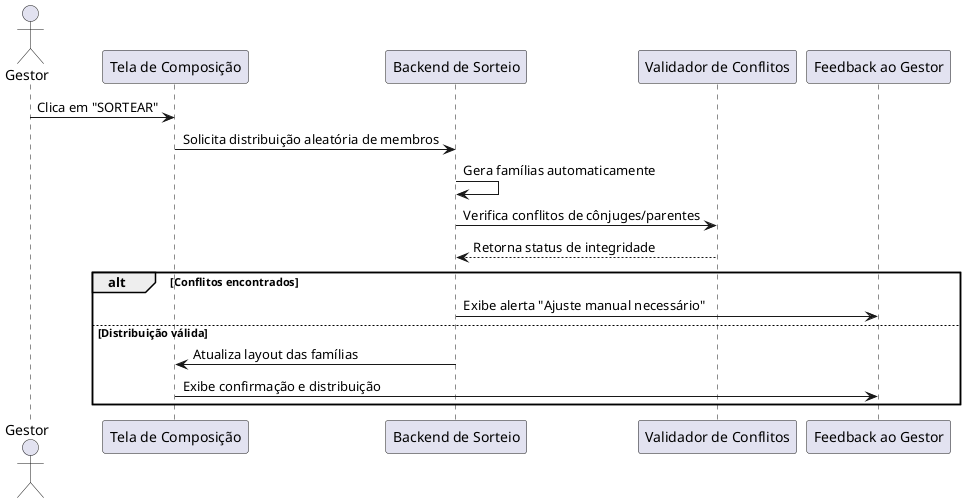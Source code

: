 @startuml name "Sorteio Automático de Famílias"
actor Gestor
participant "Tela de Composição" as Composicao
participant "Backend de Sorteio" as Sorteio
participant "Validador de Conflitos" as Validador
participant "Feedback ao Gestor" as Feedback

Gestor -> Composicao : Clica em "SORTEAR"

Composicao -> Sorteio : Solicita distribuição aleatória de membros
Sorteio -> Sorteio : Gera famílias automaticamente
Sorteio -> Validador : Verifica conflitos de cônjuges/parentes
Validador --> Sorteio : Retorna status de integridade

alt Conflitos encontrados
    Sorteio -> Feedback : Exibe alerta "Ajuste manual necessário"
else Distribuição válida
    Sorteio -> Composicao : Atualiza layout das famílias
    Composicao -> Feedback : Exibe confirmação e distribuição
end
@enduml
